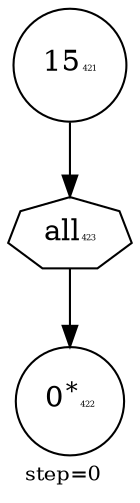 digraph {
  graph  [labelloc=bottom,labeljust=left,fontsize="10",label="step=0"];
  "421" [shape=circle,peripheries="1",label=<15<FONT POINT-SIZE='4'>421</FONT>>,labelfontcolor=Black,color=black];
  "422" [shape=circle,peripheries="1",label=<0<SUP>*</SUP><FONT POINT-SIZE='4'>422</FONT>>,labelfontcolor=black,color=black];
  "423" [label=<all<FONT POINT-SIZE='4'>423</FONT>>,peripheries="1",color=black,shape=septagon];
  "421" -> "423" [color=black];
  "423" -> "422" [color=black];
}